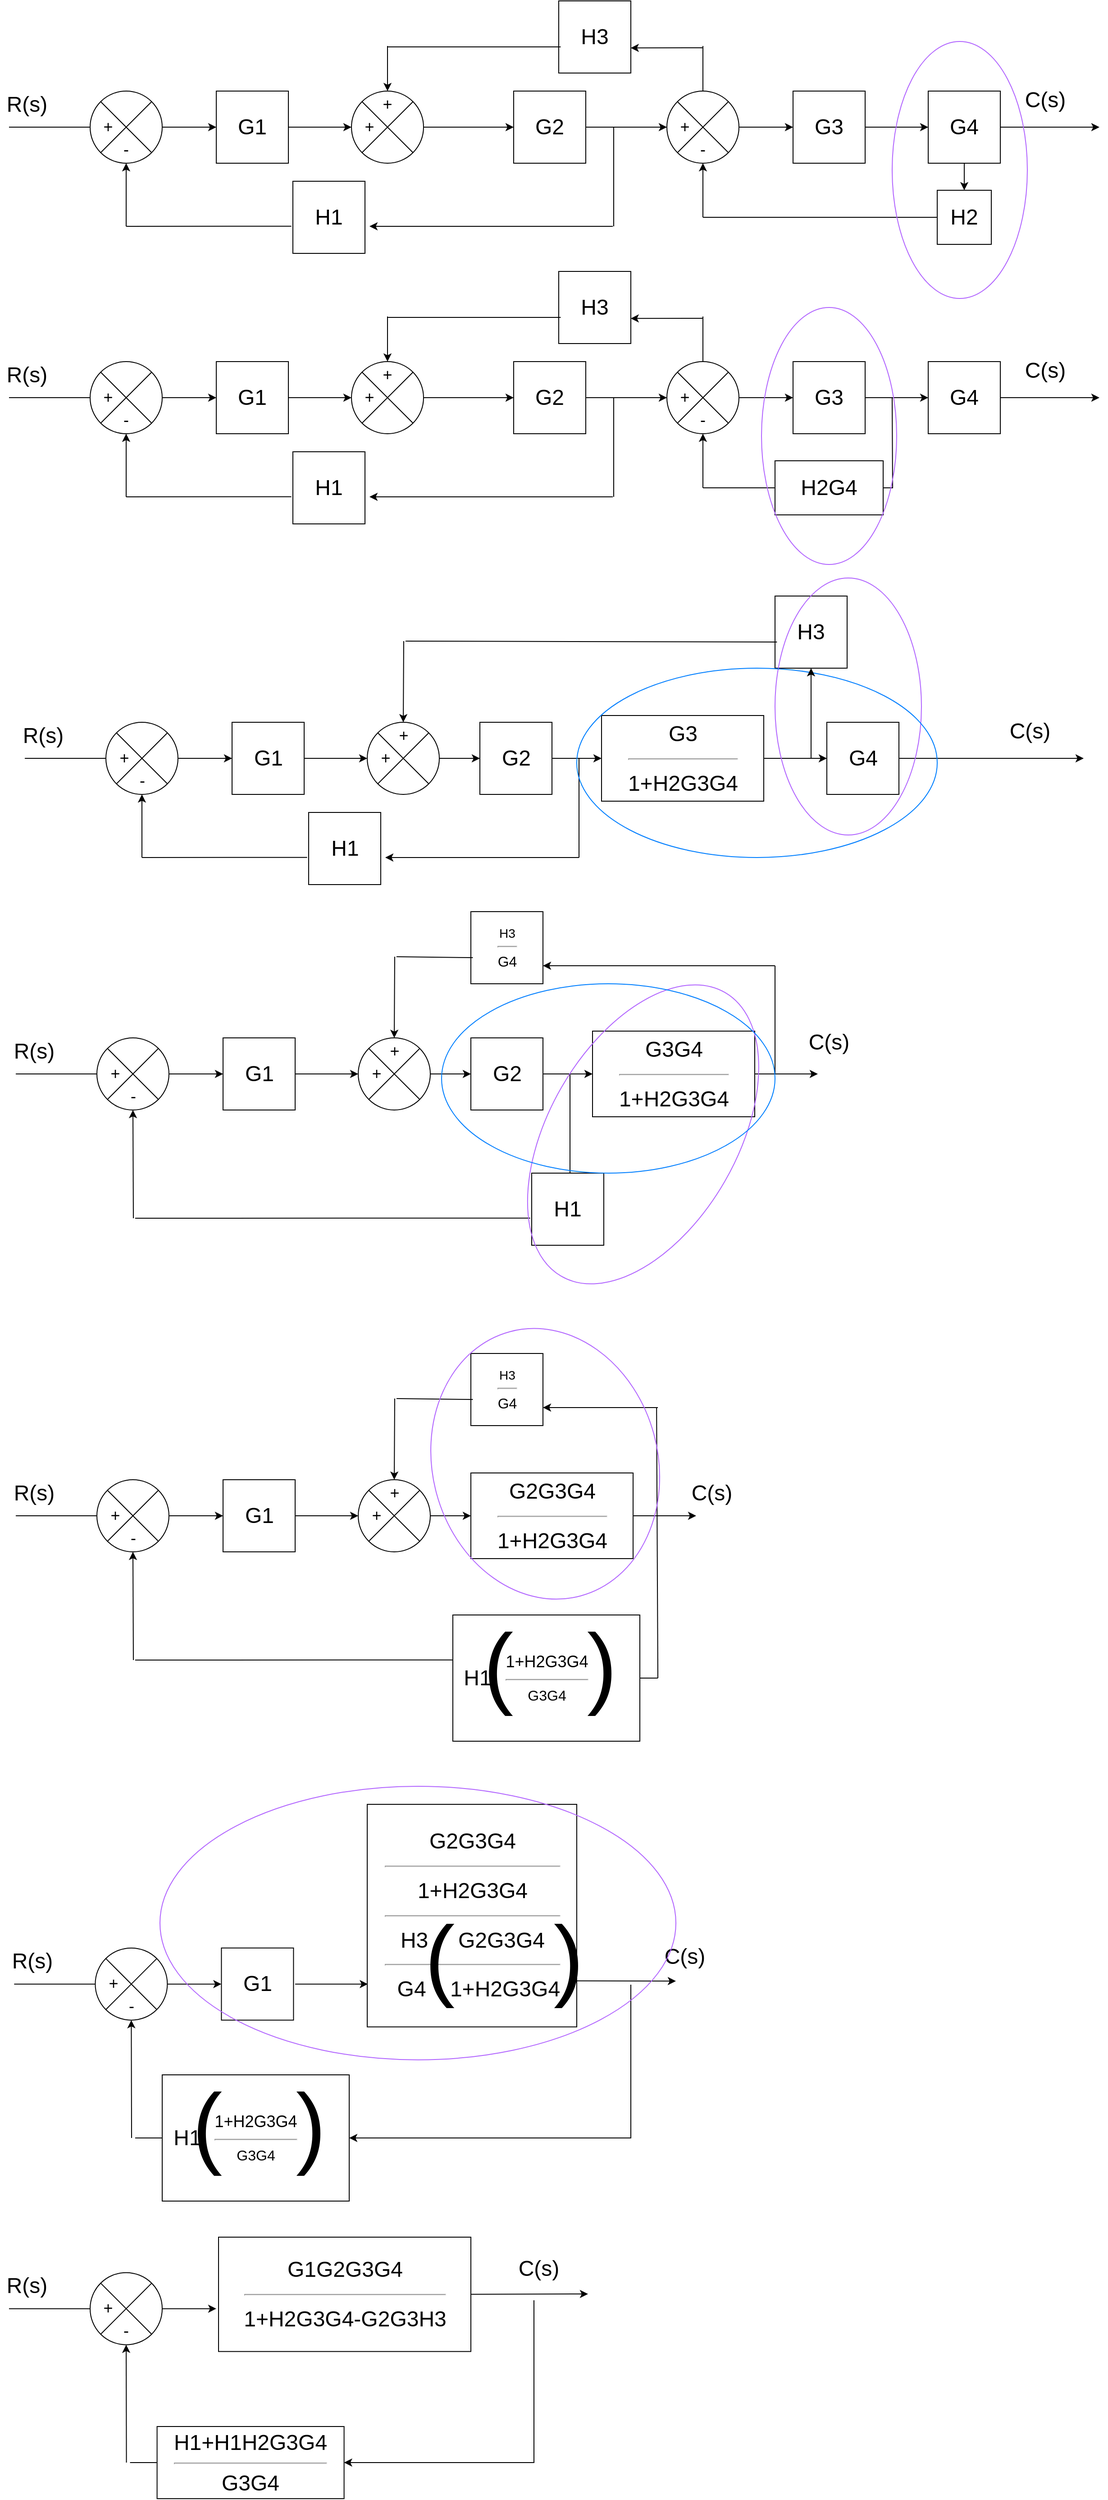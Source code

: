<mxfile version="16.5.3" type="github"><diagram id="V8yYWbM3VKd178k4_jCG" name="Page-1"><mxGraphModel dx="2410" dy="2307" grid="1" gridSize="10" guides="1" tooltips="1" connect="1" arrows="1" fold="1" page="1" pageScale="1" pageWidth="850" pageHeight="1100" math="0" shadow="0"><root><mxCell id="0"/><mxCell id="1" parent="0"/><mxCell id="aOgSuPP-bzL1YdwPYyvC-1" value="&lt;font style=&quot;font-size: 24px&quot;&gt;G1&lt;/font&gt;" style="whiteSpace=wrap;html=1;aspect=fixed;" vertex="1" parent="1"><mxGeometry x="260" y="120" width="80" height="80" as="geometry"/></mxCell><mxCell id="aOgSuPP-bzL1YdwPYyvC-2" value="" style="shape=sumEllipse;perimeter=ellipsePerimeter;whiteSpace=wrap;html=1;backgroundOutline=1;" vertex="1" parent="1"><mxGeometry x="410" y="120" width="80" height="80" as="geometry"/></mxCell><mxCell id="aOgSuPP-bzL1YdwPYyvC-3" value="&lt;font style=&quot;font-size: 24px&quot;&gt;G2&lt;/font&gt;" style="whiteSpace=wrap;html=1;aspect=fixed;" vertex="1" parent="1"><mxGeometry x="590" y="120" width="80" height="80" as="geometry"/></mxCell><mxCell id="aOgSuPP-bzL1YdwPYyvC-4" value="" style="shape=sumEllipse;perimeter=ellipsePerimeter;whiteSpace=wrap;html=1;backgroundOutline=1;" vertex="1" parent="1"><mxGeometry x="760" y="120" width="80" height="80" as="geometry"/></mxCell><mxCell id="aOgSuPP-bzL1YdwPYyvC-5" value="" style="endArrow=classic;html=1;rounded=0;entryX=0;entryY=0.5;entryDx=0;entryDy=0;" edge="1" parent="1" target="aOgSuPP-bzL1YdwPYyvC-1"><mxGeometry width="50" height="50" relative="1" as="geometry"><mxPoint x="190" y="160" as="sourcePoint"/><mxPoint x="190" y="140" as="targetPoint"/></mxGeometry></mxCell><mxCell id="aOgSuPP-bzL1YdwPYyvC-7" value="" style="endArrow=none;html=1;rounded=0;entryX=-0.021;entryY=0.623;entryDx=0;entryDy=0;entryPerimeter=0;" edge="1" parent="1" target="aOgSuPP-bzL1YdwPYyvC-25"><mxGeometry width="50" height="50" relative="1" as="geometry"><mxPoint x="160" y="270" as="sourcePoint"/><mxPoint x="280" y="270" as="targetPoint"/></mxGeometry></mxCell><mxCell id="aOgSuPP-bzL1YdwPYyvC-10" value="" style="endArrow=classic;html=1;rounded=0;exitX=1;exitY=0.5;exitDx=0;exitDy=0;entryX=0;entryY=0.5;entryDx=0;entryDy=0;" edge="1" parent="1" source="aOgSuPP-bzL1YdwPYyvC-1" target="aOgSuPP-bzL1YdwPYyvC-2"><mxGeometry width="50" height="50" relative="1" as="geometry"><mxPoint x="330" y="190" as="sourcePoint"/><mxPoint x="380" y="140" as="targetPoint"/></mxGeometry></mxCell><mxCell id="aOgSuPP-bzL1YdwPYyvC-11" value="" style="endArrow=classic;html=1;rounded=0;exitX=1;exitY=0.5;exitDx=0;exitDy=0;entryX=0;entryY=0.5;entryDx=0;entryDy=0;" edge="1" parent="1" source="aOgSuPP-bzL1YdwPYyvC-2" target="aOgSuPP-bzL1YdwPYyvC-3"><mxGeometry width="50" height="50" relative="1" as="geometry"><mxPoint x="510" y="190" as="sourcePoint"/><mxPoint x="560" y="140" as="targetPoint"/></mxGeometry></mxCell><mxCell id="aOgSuPP-bzL1YdwPYyvC-12" value="" style="endArrow=classic;html=1;rounded=0;exitX=1;exitY=0.5;exitDx=0;exitDy=0;entryX=0;entryY=0.5;entryDx=0;entryDy=0;" edge="1" parent="1" source="aOgSuPP-bzL1YdwPYyvC-3" target="aOgSuPP-bzL1YdwPYyvC-4"><mxGeometry width="50" height="50" relative="1" as="geometry"><mxPoint x="670" y="190" as="sourcePoint"/><mxPoint x="720" y="140" as="targetPoint"/></mxGeometry></mxCell><mxCell id="aOgSuPP-bzL1YdwPYyvC-13" value="" style="endArrow=classic;html=1;rounded=0;exitX=1;exitY=0.5;exitDx=0;exitDy=0;entryX=0;entryY=0.5;entryDx=0;entryDy=0;" edge="1" parent="1" source="aOgSuPP-bzL1YdwPYyvC-4" target="aOgSuPP-bzL1YdwPYyvC-29"><mxGeometry width="50" height="50" relative="1" as="geometry"><mxPoint x="870" y="180" as="sourcePoint"/><mxPoint x="950.0" y="160" as="targetPoint"/></mxGeometry></mxCell><mxCell id="aOgSuPP-bzL1YdwPYyvC-14" value="&lt;font style=&quot;font-size: 24px&quot;&gt;R(s)&lt;/font&gt;" style="text;html=1;strokeColor=none;fillColor=none;align=center;verticalAlign=middle;whiteSpace=wrap;rounded=0;" vertex="1" parent="1"><mxGeometry x="20" y="120" width="60" height="30" as="geometry"/></mxCell><mxCell id="aOgSuPP-bzL1YdwPYyvC-15" value="&lt;font style=&quot;font-size: 18px&quot;&gt;+&lt;/font&gt;" style="text;html=1;strokeColor=none;fillColor=none;align=center;verticalAlign=middle;whiteSpace=wrap;rounded=0;" vertex="1" parent="1"><mxGeometry x="400" y="145" width="60" height="30" as="geometry"/></mxCell><mxCell id="aOgSuPP-bzL1YdwPYyvC-16" value="&lt;font style=&quot;font-size: 18px&quot;&gt;+&lt;/font&gt;" style="text;html=1;strokeColor=none;fillColor=none;align=center;verticalAlign=middle;whiteSpace=wrap;rounded=0;" vertex="1" parent="1"><mxGeometry x="420" y="120" width="60" height="30" as="geometry"/></mxCell><mxCell id="aOgSuPP-bzL1YdwPYyvC-17" value="&lt;font style=&quot;font-size: 24px&quot;&gt;C(s)&lt;/font&gt;" style="text;html=1;strokeColor=none;fillColor=none;align=center;verticalAlign=middle;whiteSpace=wrap;rounded=0;" vertex="1" parent="1"><mxGeometry x="1150" y="115" width="60" height="30" as="geometry"/></mxCell><mxCell id="aOgSuPP-bzL1YdwPYyvC-19" value="&lt;font style=&quot;font-size: 18px&quot;&gt;+&lt;/font&gt;" style="text;html=1;strokeColor=none;fillColor=none;align=center;verticalAlign=middle;whiteSpace=wrap;rounded=0;" vertex="1" parent="1"><mxGeometry x="750" y="145" width="60" height="30" as="geometry"/></mxCell><mxCell id="aOgSuPP-bzL1YdwPYyvC-20" value="&lt;font style=&quot;font-size: 18px&quot;&gt;-&lt;/font&gt;" style="text;html=1;strokeColor=none;fillColor=none;align=center;verticalAlign=middle;whiteSpace=wrap;rounded=0;" vertex="1" parent="1"><mxGeometry x="770" y="170" width="60" height="30" as="geometry"/></mxCell><mxCell id="aOgSuPP-bzL1YdwPYyvC-21" value="" style="shape=sumEllipse;perimeter=ellipsePerimeter;whiteSpace=wrap;html=1;backgroundOutline=1;" vertex="1" parent="1"><mxGeometry x="120" y="120" width="80" height="80" as="geometry"/></mxCell><mxCell id="aOgSuPP-bzL1YdwPYyvC-22" value="&lt;font style=&quot;font-size: 18px&quot;&gt;+&lt;/font&gt;" style="text;html=1;strokeColor=none;fillColor=none;align=center;verticalAlign=middle;whiteSpace=wrap;rounded=0;" vertex="1" parent="1"><mxGeometry x="110" y="145" width="60" height="30" as="geometry"/></mxCell><mxCell id="aOgSuPP-bzL1YdwPYyvC-23" value="&lt;font style=&quot;font-size: 18px&quot;&gt;-&lt;/font&gt;" style="text;html=1;strokeColor=none;fillColor=none;align=center;verticalAlign=middle;whiteSpace=wrap;rounded=0;" vertex="1" parent="1"><mxGeometry x="130" y="170" width="60" height="30" as="geometry"/></mxCell><mxCell id="aOgSuPP-bzL1YdwPYyvC-24" value="" style="endArrow=none;html=1;rounded=0;" edge="1" parent="1"><mxGeometry width="50" height="50" relative="1" as="geometry"><mxPoint x="30" y="160" as="sourcePoint"/><mxPoint x="120" y="160" as="targetPoint"/></mxGeometry></mxCell><mxCell id="aOgSuPP-bzL1YdwPYyvC-25" value="&lt;font style=&quot;font-size: 24px&quot;&gt;H1&lt;/font&gt;" style="whiteSpace=wrap;html=1;aspect=fixed;" vertex="1" parent="1"><mxGeometry x="345" y="220" width="80" height="80" as="geometry"/></mxCell><mxCell id="aOgSuPP-bzL1YdwPYyvC-28" value="" style="endArrow=none;html=1;rounded=0;" edge="1" parent="1"><mxGeometry width="50" height="50" relative="1" as="geometry"><mxPoint x="701" y="270" as="sourcePoint"/><mxPoint x="701" y="160" as="targetPoint"/></mxGeometry></mxCell><mxCell id="aOgSuPP-bzL1YdwPYyvC-29" value="&lt;font style=&quot;font-size: 24px&quot;&gt;G3&lt;/font&gt;" style="whiteSpace=wrap;html=1;aspect=fixed;" vertex="1" parent="1"><mxGeometry x="900" y="120" width="80" height="80" as="geometry"/></mxCell><mxCell id="aOgSuPP-bzL1YdwPYyvC-50" style="edgeStyle=orthogonalEdgeStyle;rounded=0;orthogonalLoop=1;jettySize=auto;html=1;exitX=0.5;exitY=1;exitDx=0;exitDy=0;entryX=0.5;entryY=0;entryDx=0;entryDy=0;" edge="1" parent="1" source="aOgSuPP-bzL1YdwPYyvC-30" target="aOgSuPP-bzL1YdwPYyvC-35"><mxGeometry relative="1" as="geometry"/></mxCell><mxCell id="aOgSuPP-bzL1YdwPYyvC-30" value="&lt;font style=&quot;font-size: 24px&quot;&gt;G4&lt;/font&gt;" style="whiteSpace=wrap;html=1;aspect=fixed;" vertex="1" parent="1"><mxGeometry x="1050" y="120" width="80" height="80" as="geometry"/></mxCell><mxCell id="aOgSuPP-bzL1YdwPYyvC-31" value="" style="endArrow=classic;html=1;rounded=0;exitX=1;exitY=0.5;exitDx=0;exitDy=0;entryX=0;entryY=0.5;entryDx=0;entryDy=0;" edge="1" parent="1" source="aOgSuPP-bzL1YdwPYyvC-29" target="aOgSuPP-bzL1YdwPYyvC-30"><mxGeometry width="50" height="50" relative="1" as="geometry"><mxPoint x="970" y="190" as="sourcePoint"/><mxPoint x="1020" y="140" as="targetPoint"/></mxGeometry></mxCell><mxCell id="aOgSuPP-bzL1YdwPYyvC-32" value="&lt;font style=&quot;font-size: 24px&quot;&gt;H3&lt;/font&gt;" style="whiteSpace=wrap;html=1;aspect=fixed;" vertex="1" parent="1"><mxGeometry x="640" y="20" width="80" height="80" as="geometry"/></mxCell><mxCell id="aOgSuPP-bzL1YdwPYyvC-33" value="" style="endArrow=classic;html=1;rounded=0;exitX=1;exitY=0.5;exitDx=0;exitDy=0;" edge="1" parent="1" source="aOgSuPP-bzL1YdwPYyvC-30"><mxGeometry width="50" height="50" relative="1" as="geometry"><mxPoint x="1190" y="190" as="sourcePoint"/><mxPoint x="1240" y="160" as="targetPoint"/></mxGeometry></mxCell><mxCell id="aOgSuPP-bzL1YdwPYyvC-36" value="" style="endArrow=classic;html=1;rounded=0;entryX=0.5;entryY=1;entryDx=0;entryDy=0;" edge="1" parent="1" target="aOgSuPP-bzL1YdwPYyvC-20"><mxGeometry width="50" height="50" relative="1" as="geometry"><mxPoint x="800" y="260" as="sourcePoint"/><mxPoint x="840" y="250" as="targetPoint"/></mxGeometry></mxCell><mxCell id="aOgSuPP-bzL1YdwPYyvC-37" value="" style="endArrow=none;html=1;rounded=0;entryX=0;entryY=0.5;entryDx=0;entryDy=0;" edge="1" parent="1" target="aOgSuPP-bzL1YdwPYyvC-35"><mxGeometry width="50" height="50" relative="1" as="geometry"><mxPoint x="800" y="260" as="sourcePoint"/><mxPoint x="890" y="250" as="targetPoint"/></mxGeometry></mxCell><mxCell id="aOgSuPP-bzL1YdwPYyvC-40" value="" style="endArrow=classic;html=1;rounded=0;entryX=0.5;entryY=1;entryDx=0;entryDy=0;" edge="1" parent="1" target="aOgSuPP-bzL1YdwPYyvC-23"><mxGeometry width="50" height="50" relative="1" as="geometry"><mxPoint x="160" y="270" as="sourcePoint"/><mxPoint x="160" y="240" as="targetPoint"/></mxGeometry></mxCell><mxCell id="aOgSuPP-bzL1YdwPYyvC-41" value="" style="endArrow=classic;html=1;rounded=0;" edge="1" parent="1"><mxGeometry width="50" height="50" relative="1" as="geometry"><mxPoint x="700" y="270" as="sourcePoint"/><mxPoint x="430" y="270" as="targetPoint"/></mxGeometry></mxCell><mxCell id="aOgSuPP-bzL1YdwPYyvC-42" value="" style="endArrow=classic;html=1;rounded=0;entryX=0.5;entryY=0;entryDx=0;entryDy=0;" edge="1" parent="1" target="aOgSuPP-bzL1YdwPYyvC-16"><mxGeometry width="50" height="50" relative="1" as="geometry"><mxPoint x="450" y="70" as="sourcePoint"/><mxPoint x="470" y="50" as="targetPoint"/></mxGeometry></mxCell><mxCell id="aOgSuPP-bzL1YdwPYyvC-43" value="" style="endArrow=none;html=1;rounded=0;entryX=0.027;entryY=0.638;entryDx=0;entryDy=0;entryPerimeter=0;" edge="1" parent="1" target="aOgSuPP-bzL1YdwPYyvC-32"><mxGeometry width="50" height="50" relative="1" as="geometry"><mxPoint x="450" y="71" as="sourcePoint"/><mxPoint x="540" y="50" as="targetPoint"/></mxGeometry></mxCell><mxCell id="aOgSuPP-bzL1YdwPYyvC-44" value="" style="endArrow=classic;html=1;rounded=0;entryX=0.998;entryY=0.652;entryDx=0;entryDy=0;entryPerimeter=0;" edge="1" parent="1" target="aOgSuPP-bzL1YdwPYyvC-32"><mxGeometry width="50" height="50" relative="1" as="geometry"><mxPoint x="800" y="72" as="sourcePoint"/><mxPoint x="740" y="50" as="targetPoint"/></mxGeometry></mxCell><mxCell id="aOgSuPP-bzL1YdwPYyvC-45" value="" style="endArrow=none;html=1;rounded=0;exitX=0.5;exitY=0;exitDx=0;exitDy=0;" edge="1" parent="1" source="aOgSuPP-bzL1YdwPYyvC-4"><mxGeometry width="50" height="50" relative="1" as="geometry"><mxPoint x="820" y="110" as="sourcePoint"/><mxPoint x="800" y="70" as="targetPoint"/></mxGeometry></mxCell><mxCell id="aOgSuPP-bzL1YdwPYyvC-48" value="" style="ellipse;whiteSpace=wrap;html=1;fillColor=none;strokeColor=#B266FF;" vertex="1" parent="1"><mxGeometry x="1010" y="65" width="150" height="285" as="geometry"/></mxCell><mxCell id="aOgSuPP-bzL1YdwPYyvC-35" value="&lt;font style=&quot;font-size: 24px&quot;&gt;H2&lt;/font&gt;" style="whiteSpace=wrap;html=1;aspect=fixed;" vertex="1" parent="1"><mxGeometry x="1060" y="230" width="60" height="60" as="geometry"/></mxCell><mxCell id="aOgSuPP-bzL1YdwPYyvC-52" value="&lt;font style=&quot;font-size: 24px&quot;&gt;G1&lt;/font&gt;" style="whiteSpace=wrap;html=1;aspect=fixed;" vertex="1" parent="1"><mxGeometry x="260" y="420" width="80" height="80" as="geometry"/></mxCell><mxCell id="aOgSuPP-bzL1YdwPYyvC-53" value="" style="shape=sumEllipse;perimeter=ellipsePerimeter;whiteSpace=wrap;html=1;backgroundOutline=1;" vertex="1" parent="1"><mxGeometry x="410" y="420" width="80" height="80" as="geometry"/></mxCell><mxCell id="aOgSuPP-bzL1YdwPYyvC-54" value="&lt;font style=&quot;font-size: 24px&quot;&gt;G2&lt;/font&gt;" style="whiteSpace=wrap;html=1;aspect=fixed;" vertex="1" parent="1"><mxGeometry x="590" y="420" width="80" height="80" as="geometry"/></mxCell><mxCell id="aOgSuPP-bzL1YdwPYyvC-55" value="" style="shape=sumEllipse;perimeter=ellipsePerimeter;whiteSpace=wrap;html=1;backgroundOutline=1;" vertex="1" parent="1"><mxGeometry x="760" y="420" width="80" height="80" as="geometry"/></mxCell><mxCell id="aOgSuPP-bzL1YdwPYyvC-56" value="" style="endArrow=classic;html=1;rounded=0;entryX=0;entryY=0.5;entryDx=0;entryDy=0;" edge="1" parent="1" target="aOgSuPP-bzL1YdwPYyvC-52"><mxGeometry width="50" height="50" relative="1" as="geometry"><mxPoint x="190" y="460" as="sourcePoint"/><mxPoint x="190" y="440" as="targetPoint"/></mxGeometry></mxCell><mxCell id="aOgSuPP-bzL1YdwPYyvC-57" value="" style="endArrow=none;html=1;rounded=0;entryX=-0.021;entryY=0.623;entryDx=0;entryDy=0;entryPerimeter=0;" edge="1" parent="1" target="aOgSuPP-bzL1YdwPYyvC-72"><mxGeometry width="50" height="50" relative="1" as="geometry"><mxPoint x="160" y="570" as="sourcePoint"/><mxPoint x="280" y="570" as="targetPoint"/></mxGeometry></mxCell><mxCell id="aOgSuPP-bzL1YdwPYyvC-58" value="" style="endArrow=classic;html=1;rounded=0;exitX=1;exitY=0.5;exitDx=0;exitDy=0;entryX=0;entryY=0.5;entryDx=0;entryDy=0;" edge="1" parent="1" source="aOgSuPP-bzL1YdwPYyvC-52" target="aOgSuPP-bzL1YdwPYyvC-53"><mxGeometry width="50" height="50" relative="1" as="geometry"><mxPoint x="330" y="490" as="sourcePoint"/><mxPoint x="380" y="440" as="targetPoint"/></mxGeometry></mxCell><mxCell id="aOgSuPP-bzL1YdwPYyvC-59" value="" style="endArrow=classic;html=1;rounded=0;exitX=1;exitY=0.5;exitDx=0;exitDy=0;entryX=0;entryY=0.5;entryDx=0;entryDy=0;" edge="1" parent="1" source="aOgSuPP-bzL1YdwPYyvC-53" target="aOgSuPP-bzL1YdwPYyvC-54"><mxGeometry width="50" height="50" relative="1" as="geometry"><mxPoint x="510" y="490" as="sourcePoint"/><mxPoint x="560" y="440" as="targetPoint"/></mxGeometry></mxCell><mxCell id="aOgSuPP-bzL1YdwPYyvC-60" value="" style="endArrow=classic;html=1;rounded=0;exitX=1;exitY=0.5;exitDx=0;exitDy=0;entryX=0;entryY=0.5;entryDx=0;entryDy=0;" edge="1" parent="1" source="aOgSuPP-bzL1YdwPYyvC-54" target="aOgSuPP-bzL1YdwPYyvC-55"><mxGeometry width="50" height="50" relative="1" as="geometry"><mxPoint x="670" y="490" as="sourcePoint"/><mxPoint x="720" y="440" as="targetPoint"/></mxGeometry></mxCell><mxCell id="aOgSuPP-bzL1YdwPYyvC-61" value="" style="endArrow=classic;html=1;rounded=0;exitX=1;exitY=0.5;exitDx=0;exitDy=0;entryX=0;entryY=0.5;entryDx=0;entryDy=0;" edge="1" parent="1" source="aOgSuPP-bzL1YdwPYyvC-55" target="aOgSuPP-bzL1YdwPYyvC-74"><mxGeometry width="50" height="50" relative="1" as="geometry"><mxPoint x="870" y="480" as="sourcePoint"/><mxPoint x="950.0" y="460" as="targetPoint"/></mxGeometry></mxCell><mxCell id="aOgSuPP-bzL1YdwPYyvC-62" value="&lt;font style=&quot;font-size: 24px&quot;&gt;R(s)&lt;/font&gt;" style="text;html=1;strokeColor=none;fillColor=none;align=center;verticalAlign=middle;whiteSpace=wrap;rounded=0;" vertex="1" parent="1"><mxGeometry x="20" y="420" width="60" height="30" as="geometry"/></mxCell><mxCell id="aOgSuPP-bzL1YdwPYyvC-63" value="&lt;font style=&quot;font-size: 18px&quot;&gt;+&lt;/font&gt;" style="text;html=1;strokeColor=none;fillColor=none;align=center;verticalAlign=middle;whiteSpace=wrap;rounded=0;" vertex="1" parent="1"><mxGeometry x="400" y="445" width="60" height="30" as="geometry"/></mxCell><mxCell id="aOgSuPP-bzL1YdwPYyvC-64" value="&lt;font style=&quot;font-size: 18px&quot;&gt;+&lt;/font&gt;" style="text;html=1;strokeColor=none;fillColor=none;align=center;verticalAlign=middle;whiteSpace=wrap;rounded=0;" vertex="1" parent="1"><mxGeometry x="420" y="420" width="60" height="30" as="geometry"/></mxCell><mxCell id="aOgSuPP-bzL1YdwPYyvC-65" value="&lt;font style=&quot;font-size: 24px&quot;&gt;C(s)&lt;/font&gt;" style="text;html=1;strokeColor=none;fillColor=none;align=center;verticalAlign=middle;whiteSpace=wrap;rounded=0;" vertex="1" parent="1"><mxGeometry x="1150" y="415" width="60" height="30" as="geometry"/></mxCell><mxCell id="aOgSuPP-bzL1YdwPYyvC-66" value="&lt;font style=&quot;font-size: 18px&quot;&gt;+&lt;/font&gt;" style="text;html=1;strokeColor=none;fillColor=none;align=center;verticalAlign=middle;whiteSpace=wrap;rounded=0;" vertex="1" parent="1"><mxGeometry x="750" y="445" width="60" height="30" as="geometry"/></mxCell><mxCell id="aOgSuPP-bzL1YdwPYyvC-67" value="&lt;font style=&quot;font-size: 18px&quot;&gt;-&lt;/font&gt;" style="text;html=1;strokeColor=none;fillColor=none;align=center;verticalAlign=middle;whiteSpace=wrap;rounded=0;" vertex="1" parent="1"><mxGeometry x="770" y="470" width="60" height="30" as="geometry"/></mxCell><mxCell id="aOgSuPP-bzL1YdwPYyvC-68" value="" style="shape=sumEllipse;perimeter=ellipsePerimeter;whiteSpace=wrap;html=1;backgroundOutline=1;" vertex="1" parent="1"><mxGeometry x="120" y="420" width="80" height="80" as="geometry"/></mxCell><mxCell id="aOgSuPP-bzL1YdwPYyvC-69" value="&lt;font style=&quot;font-size: 18px&quot;&gt;+&lt;/font&gt;" style="text;html=1;strokeColor=none;fillColor=none;align=center;verticalAlign=middle;whiteSpace=wrap;rounded=0;" vertex="1" parent="1"><mxGeometry x="110" y="445" width="60" height="30" as="geometry"/></mxCell><mxCell id="aOgSuPP-bzL1YdwPYyvC-70" value="&lt;font style=&quot;font-size: 18px&quot;&gt;-&lt;/font&gt;" style="text;html=1;strokeColor=none;fillColor=none;align=center;verticalAlign=middle;whiteSpace=wrap;rounded=0;" vertex="1" parent="1"><mxGeometry x="130" y="470" width="60" height="30" as="geometry"/></mxCell><mxCell id="aOgSuPP-bzL1YdwPYyvC-71" value="" style="endArrow=none;html=1;rounded=0;" edge="1" parent="1"><mxGeometry width="50" height="50" relative="1" as="geometry"><mxPoint x="30" y="460" as="sourcePoint"/><mxPoint x="120" y="460" as="targetPoint"/></mxGeometry></mxCell><mxCell id="aOgSuPP-bzL1YdwPYyvC-72" value="&lt;font style=&quot;font-size: 24px&quot;&gt;H1&lt;/font&gt;" style="whiteSpace=wrap;html=1;aspect=fixed;" vertex="1" parent="1"><mxGeometry x="345" y="520" width="80" height="80" as="geometry"/></mxCell><mxCell id="aOgSuPP-bzL1YdwPYyvC-73" value="" style="endArrow=none;html=1;rounded=0;" edge="1" parent="1"><mxGeometry width="50" height="50" relative="1" as="geometry"><mxPoint x="701" y="570" as="sourcePoint"/><mxPoint x="701" y="460" as="targetPoint"/></mxGeometry></mxCell><mxCell id="aOgSuPP-bzL1YdwPYyvC-74" value="&lt;font style=&quot;font-size: 24px&quot;&gt;G3&lt;/font&gt;" style="whiteSpace=wrap;html=1;aspect=fixed;" vertex="1" parent="1"><mxGeometry x="900" y="420" width="80" height="80" as="geometry"/></mxCell><mxCell id="aOgSuPP-bzL1YdwPYyvC-76" value="&lt;font style=&quot;font-size: 24px&quot;&gt;G4&lt;/font&gt;" style="whiteSpace=wrap;html=1;aspect=fixed;" vertex="1" parent="1"><mxGeometry x="1050" y="420" width="80" height="80" as="geometry"/></mxCell><mxCell id="aOgSuPP-bzL1YdwPYyvC-77" value="" style="endArrow=classic;html=1;rounded=0;exitX=1;exitY=0.5;exitDx=0;exitDy=0;entryX=0;entryY=0.5;entryDx=0;entryDy=0;" edge="1" parent="1" source="aOgSuPP-bzL1YdwPYyvC-74" target="aOgSuPP-bzL1YdwPYyvC-76"><mxGeometry width="50" height="50" relative="1" as="geometry"><mxPoint x="970" y="490" as="sourcePoint"/><mxPoint x="1020" y="440" as="targetPoint"/></mxGeometry></mxCell><mxCell id="aOgSuPP-bzL1YdwPYyvC-78" value="&lt;font style=&quot;font-size: 24px&quot;&gt;H3&lt;/font&gt;" style="whiteSpace=wrap;html=1;aspect=fixed;" vertex="1" parent="1"><mxGeometry x="640" y="320" width="80" height="80" as="geometry"/></mxCell><mxCell id="aOgSuPP-bzL1YdwPYyvC-79" value="" style="endArrow=classic;html=1;rounded=0;exitX=1;exitY=0.5;exitDx=0;exitDy=0;" edge="1" parent="1" source="aOgSuPP-bzL1YdwPYyvC-76"><mxGeometry width="50" height="50" relative="1" as="geometry"><mxPoint x="1190" y="490" as="sourcePoint"/><mxPoint x="1240" y="460" as="targetPoint"/></mxGeometry></mxCell><mxCell id="aOgSuPP-bzL1YdwPYyvC-80" value="" style="endArrow=classic;html=1;rounded=0;entryX=0.5;entryY=1;entryDx=0;entryDy=0;" edge="1" parent="1" target="aOgSuPP-bzL1YdwPYyvC-67"><mxGeometry width="50" height="50" relative="1" as="geometry"><mxPoint x="800" y="560" as="sourcePoint"/><mxPoint x="840" y="550" as="targetPoint"/></mxGeometry></mxCell><mxCell id="aOgSuPP-bzL1YdwPYyvC-81" value="" style="endArrow=none;html=1;rounded=0;entryX=0;entryY=0.5;entryDx=0;entryDy=0;startArrow=none;" edge="1" parent="1" source="aOgSuPP-bzL1YdwPYyvC-91"><mxGeometry width="50" height="50" relative="1" as="geometry"><mxPoint x="800" y="560" as="sourcePoint"/><mxPoint x="910" y="560" as="targetPoint"/></mxGeometry></mxCell><mxCell id="aOgSuPP-bzL1YdwPYyvC-82" value="" style="endArrow=classic;html=1;rounded=0;entryX=0.5;entryY=1;entryDx=0;entryDy=0;" edge="1" parent="1" target="aOgSuPP-bzL1YdwPYyvC-70"><mxGeometry width="50" height="50" relative="1" as="geometry"><mxPoint x="160" y="570" as="sourcePoint"/><mxPoint x="160" y="540" as="targetPoint"/></mxGeometry></mxCell><mxCell id="aOgSuPP-bzL1YdwPYyvC-83" value="" style="endArrow=classic;html=1;rounded=0;" edge="1" parent="1"><mxGeometry width="50" height="50" relative="1" as="geometry"><mxPoint x="700" y="570" as="sourcePoint"/><mxPoint x="430" y="570" as="targetPoint"/></mxGeometry></mxCell><mxCell id="aOgSuPP-bzL1YdwPYyvC-84" value="" style="endArrow=classic;html=1;rounded=0;entryX=0.5;entryY=0;entryDx=0;entryDy=0;" edge="1" parent="1" target="aOgSuPP-bzL1YdwPYyvC-64"><mxGeometry width="50" height="50" relative="1" as="geometry"><mxPoint x="450" y="370" as="sourcePoint"/><mxPoint x="470" y="350" as="targetPoint"/></mxGeometry></mxCell><mxCell id="aOgSuPP-bzL1YdwPYyvC-85" value="" style="endArrow=none;html=1;rounded=0;entryX=0.027;entryY=0.638;entryDx=0;entryDy=0;entryPerimeter=0;" edge="1" parent="1" target="aOgSuPP-bzL1YdwPYyvC-78"><mxGeometry width="50" height="50" relative="1" as="geometry"><mxPoint x="450" y="371" as="sourcePoint"/><mxPoint x="540" y="350" as="targetPoint"/></mxGeometry></mxCell><mxCell id="aOgSuPP-bzL1YdwPYyvC-86" value="" style="endArrow=classic;html=1;rounded=0;entryX=0.998;entryY=0.652;entryDx=0;entryDy=0;entryPerimeter=0;" edge="1" parent="1" target="aOgSuPP-bzL1YdwPYyvC-78"><mxGeometry width="50" height="50" relative="1" as="geometry"><mxPoint x="800" y="372" as="sourcePoint"/><mxPoint x="740" y="350" as="targetPoint"/></mxGeometry></mxCell><mxCell id="aOgSuPP-bzL1YdwPYyvC-87" value="" style="endArrow=none;html=1;rounded=0;exitX=0.5;exitY=0;exitDx=0;exitDy=0;" edge="1" parent="1" source="aOgSuPP-bzL1YdwPYyvC-55"><mxGeometry width="50" height="50" relative="1" as="geometry"><mxPoint x="820" y="410" as="sourcePoint"/><mxPoint x="800" y="370" as="targetPoint"/></mxGeometry></mxCell><mxCell id="aOgSuPP-bzL1YdwPYyvC-91" value="&lt;font style=&quot;font-size: 24px&quot;&gt;H2G4&lt;/font&gt;" style="rounded=0;whiteSpace=wrap;html=1;strokeColor=#000000;fillColor=#FFFFFF;" vertex="1" parent="1"><mxGeometry x="880" y="530" width="120" height="60" as="geometry"/></mxCell><mxCell id="aOgSuPP-bzL1YdwPYyvC-92" value="" style="endArrow=none;html=1;rounded=0;entryX=0;entryY=0.5;entryDx=0;entryDy=0;" edge="1" parent="1" target="aOgSuPP-bzL1YdwPYyvC-91"><mxGeometry width="50" height="50" relative="1" as="geometry"><mxPoint x="800" y="560" as="sourcePoint"/><mxPoint x="910" y="560" as="targetPoint"/></mxGeometry></mxCell><mxCell id="aOgSuPP-bzL1YdwPYyvC-93" value="" style="endArrow=none;html=1;rounded=0;fontSize=24;exitX=1;exitY=0.5;exitDx=0;exitDy=0;edgeStyle=orthogonalEdgeStyle;" edge="1" parent="1" source="aOgSuPP-bzL1YdwPYyvC-91"><mxGeometry width="50" height="50" relative="1" as="geometry"><mxPoint x="1010" y="590" as="sourcePoint"/><mxPoint x="1010" y="460" as="targetPoint"/></mxGeometry></mxCell><mxCell id="aOgSuPP-bzL1YdwPYyvC-133" value="" style="ellipse;whiteSpace=wrap;html=1;fillColor=none;strokeColor=#B266FF;" vertex="1" parent="1"><mxGeometry x="865" y="360" width="150" height="285" as="geometry"/></mxCell><mxCell id="aOgSuPP-bzL1YdwPYyvC-134" value="&lt;font style=&quot;font-size: 24px&quot;&gt;G1&lt;/font&gt;" style="whiteSpace=wrap;html=1;aspect=fixed;" vertex="1" parent="1"><mxGeometry x="277.5" y="820" width="80" height="80" as="geometry"/></mxCell><mxCell id="aOgSuPP-bzL1YdwPYyvC-135" value="" style="shape=sumEllipse;perimeter=ellipsePerimeter;whiteSpace=wrap;html=1;backgroundOutline=1;" vertex="1" parent="1"><mxGeometry x="427.5" y="820" width="80" height="80" as="geometry"/></mxCell><mxCell id="aOgSuPP-bzL1YdwPYyvC-136" value="&lt;font style=&quot;font-size: 24px&quot;&gt;G2&lt;/font&gt;" style="whiteSpace=wrap;html=1;aspect=fixed;" vertex="1" parent="1"><mxGeometry x="552.5" y="820" width="80" height="80" as="geometry"/></mxCell><mxCell id="aOgSuPP-bzL1YdwPYyvC-138" value="" style="endArrow=classic;html=1;rounded=0;entryX=0;entryY=0.5;entryDx=0;entryDy=0;" edge="1" parent="1" target="aOgSuPP-bzL1YdwPYyvC-134"><mxGeometry width="50" height="50" relative="1" as="geometry"><mxPoint x="207.5" y="860" as="sourcePoint"/><mxPoint x="207.5" y="840" as="targetPoint"/></mxGeometry></mxCell><mxCell id="aOgSuPP-bzL1YdwPYyvC-139" value="" style="endArrow=none;html=1;rounded=0;entryX=-0.021;entryY=0.623;entryDx=0;entryDy=0;entryPerimeter=0;" edge="1" parent="1" target="aOgSuPP-bzL1YdwPYyvC-154"><mxGeometry width="50" height="50" relative="1" as="geometry"><mxPoint x="177.5" y="970" as="sourcePoint"/><mxPoint x="297.5" y="970" as="targetPoint"/></mxGeometry></mxCell><mxCell id="aOgSuPP-bzL1YdwPYyvC-140" value="" style="endArrow=classic;html=1;rounded=0;exitX=1;exitY=0.5;exitDx=0;exitDy=0;entryX=0;entryY=0.5;entryDx=0;entryDy=0;" edge="1" parent="1" source="aOgSuPP-bzL1YdwPYyvC-134" target="aOgSuPP-bzL1YdwPYyvC-135"><mxGeometry width="50" height="50" relative="1" as="geometry"><mxPoint x="347.5" y="890" as="sourcePoint"/><mxPoint x="397.5" y="840" as="targetPoint"/></mxGeometry></mxCell><mxCell id="aOgSuPP-bzL1YdwPYyvC-141" value="" style="endArrow=classic;html=1;rounded=0;exitX=1;exitY=0.5;exitDx=0;exitDy=0;entryX=0;entryY=0.5;entryDx=0;entryDy=0;" edge="1" parent="1" source="aOgSuPP-bzL1YdwPYyvC-135" target="aOgSuPP-bzL1YdwPYyvC-136"><mxGeometry width="50" height="50" relative="1" as="geometry"><mxPoint x="527.5" y="890" as="sourcePoint"/><mxPoint x="577.5" y="840" as="targetPoint"/></mxGeometry></mxCell><mxCell id="aOgSuPP-bzL1YdwPYyvC-144" value="&lt;font style=&quot;font-size: 24px&quot;&gt;R(s)&lt;/font&gt;" style="text;html=1;strokeColor=none;fillColor=none;align=center;verticalAlign=middle;whiteSpace=wrap;rounded=0;" vertex="1" parent="1"><mxGeometry x="37.5" y="820" width="60" height="30" as="geometry"/></mxCell><mxCell id="aOgSuPP-bzL1YdwPYyvC-145" value="&lt;font style=&quot;font-size: 18px&quot;&gt;+&lt;/font&gt;" style="text;html=1;strokeColor=none;fillColor=none;align=center;verticalAlign=middle;whiteSpace=wrap;rounded=0;" vertex="1" parent="1"><mxGeometry x="417.5" y="845" width="60" height="30" as="geometry"/></mxCell><mxCell id="aOgSuPP-bzL1YdwPYyvC-146" value="&lt;font style=&quot;font-size: 18px&quot;&gt;+&lt;/font&gt;" style="text;html=1;strokeColor=none;fillColor=none;align=center;verticalAlign=middle;whiteSpace=wrap;rounded=0;" vertex="1" parent="1"><mxGeometry x="437.5" y="820" width="60" height="30" as="geometry"/></mxCell><mxCell id="aOgSuPP-bzL1YdwPYyvC-147" value="&lt;font style=&quot;font-size: 24px&quot;&gt;C(s)&lt;/font&gt;" style="text;html=1;strokeColor=none;fillColor=none;align=center;verticalAlign=middle;whiteSpace=wrap;rounded=0;" vertex="1" parent="1"><mxGeometry x="1132.5" y="815" width="60" height="30" as="geometry"/></mxCell><mxCell id="aOgSuPP-bzL1YdwPYyvC-150" value="" style="shape=sumEllipse;perimeter=ellipsePerimeter;whiteSpace=wrap;html=1;backgroundOutline=1;" vertex="1" parent="1"><mxGeometry x="137.5" y="820" width="80" height="80" as="geometry"/></mxCell><mxCell id="aOgSuPP-bzL1YdwPYyvC-151" value="&lt;font style=&quot;font-size: 18px&quot;&gt;+&lt;/font&gt;" style="text;html=1;strokeColor=none;fillColor=none;align=center;verticalAlign=middle;whiteSpace=wrap;rounded=0;" vertex="1" parent="1"><mxGeometry x="127.5" y="845" width="60" height="30" as="geometry"/></mxCell><mxCell id="aOgSuPP-bzL1YdwPYyvC-152" value="&lt;font style=&quot;font-size: 18px&quot;&gt;-&lt;/font&gt;" style="text;html=1;strokeColor=none;fillColor=none;align=center;verticalAlign=middle;whiteSpace=wrap;rounded=0;" vertex="1" parent="1"><mxGeometry x="147.5" y="870" width="60" height="30" as="geometry"/></mxCell><mxCell id="aOgSuPP-bzL1YdwPYyvC-153" value="" style="endArrow=none;html=1;rounded=0;" edge="1" parent="1"><mxGeometry width="50" height="50" relative="1" as="geometry"><mxPoint x="47.5" y="860" as="sourcePoint"/><mxPoint x="137.5" y="860" as="targetPoint"/></mxGeometry></mxCell><mxCell id="aOgSuPP-bzL1YdwPYyvC-154" value="&lt;font style=&quot;font-size: 24px&quot;&gt;H1&lt;/font&gt;" style="whiteSpace=wrap;html=1;aspect=fixed;" vertex="1" parent="1"><mxGeometry x="362.5" y="920" width="80" height="80" as="geometry"/></mxCell><mxCell id="aOgSuPP-bzL1YdwPYyvC-182" style="edgeStyle=orthogonalEdgeStyle;rounded=0;orthogonalLoop=1;jettySize=auto;html=1;exitX=1;exitY=0.5;exitDx=0;exitDy=0;fontSize=24;" edge="1" parent="1" source="aOgSuPP-bzL1YdwPYyvC-157"><mxGeometry relative="1" as="geometry"><mxPoint x="1222.5" y="860.0" as="targetPoint"/></mxGeometry></mxCell><mxCell id="aOgSuPP-bzL1YdwPYyvC-157" value="&lt;font style=&quot;font-size: 24px&quot;&gt;G4&lt;/font&gt;" style="whiteSpace=wrap;html=1;aspect=fixed;" vertex="1" parent="1"><mxGeometry x="937.5" y="820" width="80" height="80" as="geometry"/></mxCell><mxCell id="aOgSuPP-bzL1YdwPYyvC-159" value="&lt;font style=&quot;font-size: 24px&quot;&gt;H3&lt;/font&gt;" style="whiteSpace=wrap;html=1;aspect=fixed;" vertex="1" parent="1"><mxGeometry x="880" y="680" width="80" height="80" as="geometry"/></mxCell><mxCell id="aOgSuPP-bzL1YdwPYyvC-162" value="" style="endArrow=classic;html=1;rounded=0;entryX=0.5;entryY=1;entryDx=0;entryDy=0;" edge="1" parent="1" target="aOgSuPP-bzL1YdwPYyvC-152"><mxGeometry width="50" height="50" relative="1" as="geometry"><mxPoint x="177.5" y="970" as="sourcePoint"/><mxPoint x="177.5" y="940" as="targetPoint"/></mxGeometry></mxCell><mxCell id="aOgSuPP-bzL1YdwPYyvC-163" value="" style="endArrow=classic;html=1;rounded=0;" edge="1" parent="1"><mxGeometry width="50" height="50" relative="1" as="geometry"><mxPoint x="662.5" y="970" as="sourcePoint"/><mxPoint x="447.5" y="970" as="targetPoint"/></mxGeometry></mxCell><mxCell id="aOgSuPP-bzL1YdwPYyvC-164" value="" style="endArrow=classic;html=1;rounded=0;entryX=0.5;entryY=0;entryDx=0;entryDy=0;" edge="1" parent="1" target="aOgSuPP-bzL1YdwPYyvC-146"><mxGeometry width="50" height="50" relative="1" as="geometry"><mxPoint x="468" y="730" as="sourcePoint"/><mxPoint x="487.5" y="750" as="targetPoint"/></mxGeometry></mxCell><mxCell id="aOgSuPP-bzL1YdwPYyvC-165" value="" style="endArrow=none;html=1;rounded=0;entryX=0.027;entryY=0.638;entryDx=0;entryDy=0;entryPerimeter=0;" edge="1" parent="1" target="aOgSuPP-bzL1YdwPYyvC-159"><mxGeometry width="50" height="50" relative="1" as="geometry"><mxPoint x="470" y="730" as="sourcePoint"/><mxPoint x="557.5" y="750" as="targetPoint"/></mxGeometry></mxCell><mxCell id="aOgSuPP-bzL1YdwPYyvC-181" style="edgeStyle=orthogonalEdgeStyle;rounded=0;orthogonalLoop=1;jettySize=auto;html=1;exitX=1;exitY=0.5;exitDx=0;exitDy=0;entryX=0;entryY=0.5;entryDx=0;entryDy=0;fontSize=24;" edge="1" parent="1" source="aOgSuPP-bzL1YdwPYyvC-172" target="aOgSuPP-bzL1YdwPYyvC-157"><mxGeometry relative="1" as="geometry"/></mxCell><mxCell id="aOgSuPP-bzL1YdwPYyvC-172" value="G3&lt;hr id=&quot;null&quot;&gt;1+H2G3G4" style="rounded=0;whiteSpace=wrap;html=1;fontSize=24;strokeColor=#000000;fillColor=#FFFFFF;" vertex="1" parent="1"><mxGeometry x="687.5" y="812.5" width="180" height="95" as="geometry"/></mxCell><mxCell id="aOgSuPP-bzL1YdwPYyvC-177" value="" style="endArrow=classic;html=1;rounded=0;fontSize=24;exitX=1;exitY=0.5;exitDx=0;exitDy=0;entryX=0;entryY=0.5;entryDx=0;entryDy=0;" edge="1" parent="1" source="aOgSuPP-bzL1YdwPYyvC-136" target="aOgSuPP-bzL1YdwPYyvC-172"><mxGeometry width="50" height="50" relative="1" as="geometry"><mxPoint x="622.5" y="960" as="sourcePoint"/><mxPoint x="672.5" y="910" as="targetPoint"/></mxGeometry></mxCell><mxCell id="aOgSuPP-bzL1YdwPYyvC-178" value="" style="endArrow=none;html=1;rounded=0;fontSize=24;" edge="1" parent="1"><mxGeometry width="50" height="50" relative="1" as="geometry"><mxPoint x="662.5" y="970" as="sourcePoint"/><mxPoint x="662.5" y="860" as="targetPoint"/></mxGeometry></mxCell><mxCell id="aOgSuPP-bzL1YdwPYyvC-188" value="" style="ellipse;whiteSpace=wrap;html=1;fillColor=none;strokeColor=#B266FF;" vertex="1" parent="1"><mxGeometry x="880" y="660" width="162.5" height="285" as="geometry"/></mxCell><mxCell id="aOgSuPP-bzL1YdwPYyvC-190" value="" style="ellipse;whiteSpace=wrap;html=1;fillColor=none;strokeColor=#007FFF;" vertex="1" parent="1"><mxGeometry x="660" y="760" width="400" height="210" as="geometry"/></mxCell><mxCell id="aOgSuPP-bzL1YdwPYyvC-193" value="" style="endArrow=classic;html=1;rounded=0;fontSize=24;entryX=0.5;entryY=1;entryDx=0;entryDy=0;" edge="1" parent="1" target="aOgSuPP-bzL1YdwPYyvC-159"><mxGeometry width="50" height="50" relative="1" as="geometry"><mxPoint x="920" y="860" as="sourcePoint"/><mxPoint x="940" y="920" as="targetPoint"/></mxGeometry></mxCell><mxCell id="aOgSuPP-bzL1YdwPYyvC-195" value="&lt;font style=&quot;font-size: 24px&quot;&gt;G1&lt;/font&gt;" style="whiteSpace=wrap;html=1;aspect=fixed;" vertex="1" parent="1"><mxGeometry x="267.5" y="1170" width="80" height="80" as="geometry"/></mxCell><mxCell id="aOgSuPP-bzL1YdwPYyvC-196" value="" style="shape=sumEllipse;perimeter=ellipsePerimeter;whiteSpace=wrap;html=1;backgroundOutline=1;" vertex="1" parent="1"><mxGeometry x="417.5" y="1170" width="80" height="80" as="geometry"/></mxCell><mxCell id="aOgSuPP-bzL1YdwPYyvC-197" value="&lt;font style=&quot;font-size: 24px&quot;&gt;G2&lt;/font&gt;" style="whiteSpace=wrap;html=1;aspect=fixed;" vertex="1" parent="1"><mxGeometry x="542.5" y="1170" width="80" height="80" as="geometry"/></mxCell><mxCell id="aOgSuPP-bzL1YdwPYyvC-198" value="" style="endArrow=classic;html=1;rounded=0;entryX=0;entryY=0.5;entryDx=0;entryDy=0;" edge="1" parent="1" target="aOgSuPP-bzL1YdwPYyvC-195"><mxGeometry width="50" height="50" relative="1" as="geometry"><mxPoint x="197.5" y="1210.0" as="sourcePoint"/><mxPoint x="197.5" y="1190" as="targetPoint"/></mxGeometry></mxCell><mxCell id="aOgSuPP-bzL1YdwPYyvC-199" value="" style="endArrow=none;html=1;rounded=0;entryX=-0.021;entryY=0.623;entryDx=0;entryDy=0;entryPerimeter=0;" edge="1" parent="1" target="aOgSuPP-bzL1YdwPYyvC-210"><mxGeometry width="50" height="50" relative="1" as="geometry"><mxPoint x="170" y="1370" as="sourcePoint"/><mxPoint x="287.5" y="1320" as="targetPoint"/></mxGeometry></mxCell><mxCell id="aOgSuPP-bzL1YdwPYyvC-200" value="" style="endArrow=classic;html=1;rounded=0;exitX=1;exitY=0.5;exitDx=0;exitDy=0;entryX=0;entryY=0.5;entryDx=0;entryDy=0;" edge="1" parent="1" source="aOgSuPP-bzL1YdwPYyvC-195" target="aOgSuPP-bzL1YdwPYyvC-196"><mxGeometry width="50" height="50" relative="1" as="geometry"><mxPoint x="337.5" y="1240" as="sourcePoint"/><mxPoint x="387.5" y="1190" as="targetPoint"/></mxGeometry></mxCell><mxCell id="aOgSuPP-bzL1YdwPYyvC-201" value="" style="endArrow=classic;html=1;rounded=0;exitX=1;exitY=0.5;exitDx=0;exitDy=0;entryX=0;entryY=0.5;entryDx=0;entryDy=0;" edge="1" parent="1" source="aOgSuPP-bzL1YdwPYyvC-196" target="aOgSuPP-bzL1YdwPYyvC-197"><mxGeometry width="50" height="50" relative="1" as="geometry"><mxPoint x="517.5" y="1240" as="sourcePoint"/><mxPoint x="567.5" y="1190" as="targetPoint"/></mxGeometry></mxCell><mxCell id="aOgSuPP-bzL1YdwPYyvC-202" value="&lt;font style=&quot;font-size: 24px&quot;&gt;R(s)&lt;/font&gt;" style="text;html=1;strokeColor=none;fillColor=none;align=center;verticalAlign=middle;whiteSpace=wrap;rounded=0;" vertex="1" parent="1"><mxGeometry x="27.5" y="1170" width="60" height="30" as="geometry"/></mxCell><mxCell id="aOgSuPP-bzL1YdwPYyvC-203" value="&lt;font style=&quot;font-size: 18px&quot;&gt;+&lt;/font&gt;" style="text;html=1;strokeColor=none;fillColor=none;align=center;verticalAlign=middle;whiteSpace=wrap;rounded=0;" vertex="1" parent="1"><mxGeometry x="407.5" y="1195" width="60" height="30" as="geometry"/></mxCell><mxCell id="aOgSuPP-bzL1YdwPYyvC-204" value="&lt;font style=&quot;font-size: 18px&quot;&gt;+&lt;/font&gt;" style="text;html=1;strokeColor=none;fillColor=none;align=center;verticalAlign=middle;whiteSpace=wrap;rounded=0;" vertex="1" parent="1"><mxGeometry x="427.5" y="1170" width="60" height="30" as="geometry"/></mxCell><mxCell id="aOgSuPP-bzL1YdwPYyvC-205" value="&lt;font style=&quot;font-size: 24px&quot;&gt;C(s)&lt;/font&gt;" style="text;html=1;strokeColor=none;fillColor=none;align=center;verticalAlign=middle;whiteSpace=wrap;rounded=0;" vertex="1" parent="1"><mxGeometry x="910" y="1160" width="60" height="30" as="geometry"/></mxCell><mxCell id="aOgSuPP-bzL1YdwPYyvC-206" value="" style="shape=sumEllipse;perimeter=ellipsePerimeter;whiteSpace=wrap;html=1;backgroundOutline=1;" vertex="1" parent="1"><mxGeometry x="127.5" y="1170" width="80" height="80" as="geometry"/></mxCell><mxCell id="aOgSuPP-bzL1YdwPYyvC-207" value="&lt;font style=&quot;font-size: 18px&quot;&gt;+&lt;/font&gt;" style="text;html=1;strokeColor=none;fillColor=none;align=center;verticalAlign=middle;whiteSpace=wrap;rounded=0;" vertex="1" parent="1"><mxGeometry x="117.5" y="1195" width="60" height="30" as="geometry"/></mxCell><mxCell id="aOgSuPP-bzL1YdwPYyvC-208" value="&lt;font style=&quot;font-size: 18px&quot;&gt;-&lt;/font&gt;" style="text;html=1;strokeColor=none;fillColor=none;align=center;verticalAlign=middle;whiteSpace=wrap;rounded=0;" vertex="1" parent="1"><mxGeometry x="137.5" y="1220" width="60" height="30" as="geometry"/></mxCell><mxCell id="aOgSuPP-bzL1YdwPYyvC-209" value="" style="endArrow=none;html=1;rounded=0;" edge="1" parent="1"><mxGeometry width="50" height="50" relative="1" as="geometry"><mxPoint x="37.5" y="1210.0" as="sourcePoint"/><mxPoint x="127.5" y="1210.0" as="targetPoint"/></mxGeometry></mxCell><mxCell id="aOgSuPP-bzL1YdwPYyvC-213" value="&lt;font style=&quot;font-size: 14px&quot;&gt;H3&lt;/font&gt;&lt;hr id=&quot;null&quot;&gt;&lt;font size=&quot;3&quot;&gt;G4&lt;/font&gt;" style="whiteSpace=wrap;html=1;aspect=fixed;" vertex="1" parent="1"><mxGeometry x="542.5" y="1030" width="80" height="80" as="geometry"/></mxCell><mxCell id="aOgSuPP-bzL1YdwPYyvC-214" value="" style="endArrow=classic;html=1;rounded=0;entryX=0.5;entryY=1;entryDx=0;entryDy=0;" edge="1" parent="1" target="aOgSuPP-bzL1YdwPYyvC-208"><mxGeometry width="50" height="50" relative="1" as="geometry"><mxPoint x="168" y="1370" as="sourcePoint"/><mxPoint x="167.5" y="1290" as="targetPoint"/></mxGeometry></mxCell><mxCell id="aOgSuPP-bzL1YdwPYyvC-216" value="" style="endArrow=classic;html=1;rounded=0;entryX=0.5;entryY=0;entryDx=0;entryDy=0;" edge="1" parent="1" target="aOgSuPP-bzL1YdwPYyvC-204"><mxGeometry width="50" height="50" relative="1" as="geometry"><mxPoint x="458.0" y="1080.0" as="sourcePoint"/><mxPoint x="477.5" y="1100" as="targetPoint"/></mxGeometry></mxCell><mxCell id="aOgSuPP-bzL1YdwPYyvC-217" value="" style="endArrow=none;html=1;rounded=0;entryX=0.027;entryY=0.638;entryDx=0;entryDy=0;entryPerimeter=0;" edge="1" parent="1" target="aOgSuPP-bzL1YdwPYyvC-213"><mxGeometry width="50" height="50" relative="1" as="geometry"><mxPoint x="460" y="1080.0" as="sourcePoint"/><mxPoint x="547.5" y="1100" as="targetPoint"/></mxGeometry></mxCell><mxCell id="aOgSuPP-bzL1YdwPYyvC-218" style="edgeStyle=orthogonalEdgeStyle;rounded=0;orthogonalLoop=1;jettySize=auto;html=1;exitX=1;exitY=0.5;exitDx=0;exitDy=0;entryX=0;entryY=0.5;entryDx=0;entryDy=0;fontSize=24;" edge="1" parent="1" source="aOgSuPP-bzL1YdwPYyvC-219"><mxGeometry relative="1" as="geometry"><mxPoint x="927.5" y="1210" as="targetPoint"/></mxGeometry></mxCell><mxCell id="aOgSuPP-bzL1YdwPYyvC-219" value="G3G4&lt;hr id=&quot;null&quot;&gt;1+H2G3G4" style="rounded=0;whiteSpace=wrap;html=1;fontSize=24;strokeColor=#000000;fillColor=#FFFFFF;" vertex="1" parent="1"><mxGeometry x="677.5" y="1162.5" width="180" height="95" as="geometry"/></mxCell><mxCell id="aOgSuPP-bzL1YdwPYyvC-220" value="" style="endArrow=classic;html=1;rounded=0;fontSize=24;exitX=1;exitY=0.5;exitDx=0;exitDy=0;entryX=0;entryY=0.5;entryDx=0;entryDy=0;" edge="1" parent="1" source="aOgSuPP-bzL1YdwPYyvC-197" target="aOgSuPP-bzL1YdwPYyvC-219"><mxGeometry width="50" height="50" relative="1" as="geometry"><mxPoint x="612.5" y="1310" as="sourcePoint"/><mxPoint x="662.5" y="1260" as="targetPoint"/></mxGeometry></mxCell><mxCell id="aOgSuPP-bzL1YdwPYyvC-221" value="" style="endArrow=none;html=1;rounded=0;fontSize=24;" edge="1" parent="1"><mxGeometry width="50" height="50" relative="1" as="geometry"><mxPoint x="652.5" y="1320" as="sourcePoint"/><mxPoint x="652.5" y="1210.0" as="targetPoint"/></mxGeometry></mxCell><mxCell id="aOgSuPP-bzL1YdwPYyvC-224" value="" style="endArrow=classic;html=1;rounded=0;fontSize=14;entryX=1;entryY=0.75;entryDx=0;entryDy=0;" edge="1" parent="1" target="aOgSuPP-bzL1YdwPYyvC-213"><mxGeometry width="50" height="50" relative="1" as="geometry"><mxPoint x="880" y="1090" as="sourcePoint"/><mxPoint x="850" y="1050" as="targetPoint"/></mxGeometry></mxCell><mxCell id="aOgSuPP-bzL1YdwPYyvC-225" value="" style="endArrow=none;html=1;rounded=0;fontSize=14;" edge="1" parent="1"><mxGeometry width="50" height="50" relative="1" as="geometry"><mxPoint x="880" y="1210" as="sourcePoint"/><mxPoint x="880" y="1090" as="targetPoint"/></mxGeometry></mxCell><mxCell id="aOgSuPP-bzL1YdwPYyvC-210" value="&lt;font style=&quot;font-size: 24px&quot;&gt;H1&lt;/font&gt;" style="whiteSpace=wrap;html=1;aspect=fixed;" vertex="1" parent="1"><mxGeometry x="610" y="1320" width="80" height="80" as="geometry"/></mxCell><mxCell id="aOgSuPP-bzL1YdwPYyvC-228" value="" style="ellipse;whiteSpace=wrap;html=1;fillColor=none;strokeColor=#B266FF;rotation=30;" vertex="1" parent="1"><mxGeometry x="629.14" y="1095.33" width="209.06" height="363.36" as="geometry"/></mxCell><mxCell id="aOgSuPP-bzL1YdwPYyvC-229" value="" style="ellipse;whiteSpace=wrap;html=1;fillColor=none;strokeColor=#007FFF;" vertex="1" parent="1"><mxGeometry x="510" y="1110" width="370" height="210" as="geometry"/></mxCell><mxCell id="aOgSuPP-bzL1YdwPYyvC-257" value="&lt;font style=&quot;font-size: 24px&quot;&gt;G1&lt;/font&gt;" style="whiteSpace=wrap;html=1;aspect=fixed;" vertex="1" parent="1"><mxGeometry x="267.5" y="1660" width="80" height="80" as="geometry"/></mxCell><mxCell id="aOgSuPP-bzL1YdwPYyvC-258" value="" style="shape=sumEllipse;perimeter=ellipsePerimeter;whiteSpace=wrap;html=1;backgroundOutline=1;" vertex="1" parent="1"><mxGeometry x="417.5" y="1660" width="80" height="80" as="geometry"/></mxCell><mxCell id="aOgSuPP-bzL1YdwPYyvC-260" value="" style="endArrow=classic;html=1;rounded=0;entryX=0;entryY=0.5;entryDx=0;entryDy=0;" edge="1" parent="1" target="aOgSuPP-bzL1YdwPYyvC-257"><mxGeometry width="50" height="50" relative="1" as="geometry"><mxPoint x="197.5" y="1700" as="sourcePoint"/><mxPoint x="197.5" y="1680" as="targetPoint"/></mxGeometry></mxCell><mxCell id="aOgSuPP-bzL1YdwPYyvC-261" value="" style="endArrow=none;html=1;rounded=0;entryX=-0.021;entryY=0.623;entryDx=0;entryDy=0;entryPerimeter=0;" edge="1" parent="1"><mxGeometry width="50" height="50" relative="1" as="geometry"><mxPoint x="170" y="1860" as="sourcePoint"/><mxPoint x="708.32" y="1859.84" as="targetPoint"/></mxGeometry></mxCell><mxCell id="aOgSuPP-bzL1YdwPYyvC-262" value="" style="endArrow=classic;html=1;rounded=0;exitX=1;exitY=0.5;exitDx=0;exitDy=0;entryX=0;entryY=0.5;entryDx=0;entryDy=0;" edge="1" parent="1" source="aOgSuPP-bzL1YdwPYyvC-257" target="aOgSuPP-bzL1YdwPYyvC-258"><mxGeometry width="50" height="50" relative="1" as="geometry"><mxPoint x="337.5" y="1730" as="sourcePoint"/><mxPoint x="387.5" y="1680" as="targetPoint"/></mxGeometry></mxCell><mxCell id="aOgSuPP-bzL1YdwPYyvC-263" value="" style="endArrow=classic;html=1;rounded=0;exitX=1;exitY=0.5;exitDx=0;exitDy=0;entryX=0;entryY=0.5;entryDx=0;entryDy=0;" edge="1" parent="1" source="aOgSuPP-bzL1YdwPYyvC-258"><mxGeometry width="50" height="50" relative="1" as="geometry"><mxPoint x="517.5" y="1730" as="sourcePoint"/><mxPoint x="542.5" y="1700" as="targetPoint"/></mxGeometry></mxCell><mxCell id="aOgSuPP-bzL1YdwPYyvC-264" value="&lt;font style=&quot;font-size: 24px&quot;&gt;R(s)&lt;/font&gt;" style="text;html=1;strokeColor=none;fillColor=none;align=center;verticalAlign=middle;whiteSpace=wrap;rounded=0;" vertex="1" parent="1"><mxGeometry x="27.5" y="1660" width="60" height="30" as="geometry"/></mxCell><mxCell id="aOgSuPP-bzL1YdwPYyvC-265" value="&lt;font style=&quot;font-size: 18px&quot;&gt;+&lt;/font&gt;" style="text;html=1;strokeColor=none;fillColor=none;align=center;verticalAlign=middle;whiteSpace=wrap;rounded=0;" vertex="1" parent="1"><mxGeometry x="407.5" y="1685" width="60" height="30" as="geometry"/></mxCell><mxCell id="aOgSuPP-bzL1YdwPYyvC-266" value="&lt;font style=&quot;font-size: 18px&quot;&gt;+&lt;/font&gt;" style="text;html=1;strokeColor=none;fillColor=none;align=center;verticalAlign=middle;whiteSpace=wrap;rounded=0;" vertex="1" parent="1"><mxGeometry x="427.5" y="1660" width="60" height="30" as="geometry"/></mxCell><mxCell id="aOgSuPP-bzL1YdwPYyvC-267" value="&lt;font style=&quot;font-size: 24px&quot;&gt;C(s)&lt;/font&gt;" style="text;html=1;strokeColor=none;fillColor=none;align=center;verticalAlign=middle;whiteSpace=wrap;rounded=0;" vertex="1" parent="1"><mxGeometry x="780" y="1660" width="60" height="30" as="geometry"/></mxCell><mxCell id="aOgSuPP-bzL1YdwPYyvC-268" value="" style="shape=sumEllipse;perimeter=ellipsePerimeter;whiteSpace=wrap;html=1;backgroundOutline=1;" vertex="1" parent="1"><mxGeometry x="127.5" y="1660" width="80" height="80" as="geometry"/></mxCell><mxCell id="aOgSuPP-bzL1YdwPYyvC-269" value="&lt;font style=&quot;font-size: 18px&quot;&gt;+&lt;/font&gt;" style="text;html=1;strokeColor=none;fillColor=none;align=center;verticalAlign=middle;whiteSpace=wrap;rounded=0;" vertex="1" parent="1"><mxGeometry x="117.5" y="1685" width="60" height="30" as="geometry"/></mxCell><mxCell id="aOgSuPP-bzL1YdwPYyvC-270" value="&lt;font style=&quot;font-size: 18px&quot;&gt;-&lt;/font&gt;" style="text;html=1;strokeColor=none;fillColor=none;align=center;verticalAlign=middle;whiteSpace=wrap;rounded=0;" vertex="1" parent="1"><mxGeometry x="137.5" y="1710" width="60" height="30" as="geometry"/></mxCell><mxCell id="aOgSuPP-bzL1YdwPYyvC-271" value="" style="endArrow=none;html=1;rounded=0;" edge="1" parent="1"><mxGeometry width="50" height="50" relative="1" as="geometry"><mxPoint x="37.5" y="1700" as="sourcePoint"/><mxPoint x="127.5" y="1700" as="targetPoint"/></mxGeometry></mxCell><mxCell id="aOgSuPP-bzL1YdwPYyvC-272" value="&lt;font style=&quot;font-size: 14px&quot;&gt;H3&lt;/font&gt;&lt;hr id=&quot;null&quot;&gt;&lt;font size=&quot;3&quot;&gt;G4&lt;/font&gt;" style="whiteSpace=wrap;html=1;aspect=fixed;" vertex="1" parent="1"><mxGeometry x="542.5" y="1520" width="80" height="80" as="geometry"/></mxCell><mxCell id="aOgSuPP-bzL1YdwPYyvC-273" value="" style="endArrow=classic;html=1;rounded=0;entryX=0.5;entryY=1;entryDx=0;entryDy=0;" edge="1" parent="1" target="aOgSuPP-bzL1YdwPYyvC-270"><mxGeometry width="50" height="50" relative="1" as="geometry"><mxPoint x="168" y="1860" as="sourcePoint"/><mxPoint x="167.5" y="1780" as="targetPoint"/></mxGeometry></mxCell><mxCell id="aOgSuPP-bzL1YdwPYyvC-274" value="" style="endArrow=classic;html=1;rounded=0;entryX=0.5;entryY=0;entryDx=0;entryDy=0;" edge="1" parent="1" target="aOgSuPP-bzL1YdwPYyvC-266"><mxGeometry width="50" height="50" relative="1" as="geometry"><mxPoint x="458.0" y="1570" as="sourcePoint"/><mxPoint x="477.5" y="1590" as="targetPoint"/></mxGeometry></mxCell><mxCell id="aOgSuPP-bzL1YdwPYyvC-275" value="" style="endArrow=none;html=1;rounded=0;entryX=0.027;entryY=0.638;entryDx=0;entryDy=0;entryPerimeter=0;" edge="1" parent="1" target="aOgSuPP-bzL1YdwPYyvC-272"><mxGeometry width="50" height="50" relative="1" as="geometry"><mxPoint x="460" y="1570" as="sourcePoint"/><mxPoint x="547.5" y="1590" as="targetPoint"/></mxGeometry></mxCell><mxCell id="aOgSuPP-bzL1YdwPYyvC-276" style="edgeStyle=orthogonalEdgeStyle;rounded=0;orthogonalLoop=1;jettySize=auto;html=1;exitX=1;exitY=0.5;exitDx=0;exitDy=0;entryX=0;entryY=0.5;entryDx=0;entryDy=0;fontSize=24;" edge="1" parent="1"><mxGeometry relative="1" as="geometry"><mxPoint x="792.5" y="1700" as="targetPoint"/><mxPoint x="722.5" y="1700" as="sourcePoint"/></mxGeometry></mxCell><mxCell id="aOgSuPP-bzL1YdwPYyvC-280" value="" style="endArrow=classic;html=1;rounded=0;fontSize=14;entryX=1;entryY=0.75;entryDx=0;entryDy=0;" edge="1" parent="1" target="aOgSuPP-bzL1YdwPYyvC-272"><mxGeometry width="50" height="50" relative="1" as="geometry"><mxPoint x="750" y="1580" as="sourcePoint"/><mxPoint x="850" y="1540" as="targetPoint"/></mxGeometry></mxCell><mxCell id="aOgSuPP-bzL1YdwPYyvC-281" value="" style="endArrow=none;html=1;rounded=0;fontSize=14;" edge="1" parent="1"><mxGeometry width="50" height="50" relative="1" as="geometry"><mxPoint x="750" y="1880" as="sourcePoint"/><mxPoint x="748.57" y="1580" as="targetPoint"/></mxGeometry></mxCell><mxCell id="aOgSuPP-bzL1YdwPYyvC-284" value="G2G3G4&lt;hr id=&quot;null&quot;&gt;1+H2G3G4" style="rounded=0;whiteSpace=wrap;html=1;fontSize=24;strokeColor=#000000;fillColor=#FFFFFF;" vertex="1" parent="1"><mxGeometry x="542.5" y="1652.5" width="180" height="95" as="geometry"/></mxCell><mxCell id="aOgSuPP-bzL1YdwPYyvC-288" value="" style="endArrow=none;html=1;rounded=0;fontSize=18;exitX=1;exitY=0.5;exitDx=0;exitDy=0;" edge="1" parent="1"><mxGeometry width="50" height="50" relative="1" as="geometry"><mxPoint x="730" y="1880" as="sourcePoint"/><mxPoint x="750" y="1880" as="targetPoint"/></mxGeometry></mxCell><mxCell id="aOgSuPP-bzL1YdwPYyvC-289" value="" style="ellipse;whiteSpace=wrap;html=1;fillColor=none;strokeColor=#B266FF;rotation=-15;" vertex="1" parent="1"><mxGeometry x="500" y="1490.68" width="250" height="303.36" as="geometry"/></mxCell><mxCell id="aOgSuPP-bzL1YdwPYyvC-290" value="&lt;font style=&quot;font-size: 24px&quot;&gt;G1&lt;/font&gt;" style="whiteSpace=wrap;html=1;aspect=fixed;" vertex="1" parent="1"><mxGeometry x="265.7" y="2179.32" width="80" height="80" as="geometry"/></mxCell><mxCell id="aOgSuPP-bzL1YdwPYyvC-292" value="" style="endArrow=classic;html=1;rounded=0;entryX=0;entryY=0.5;entryDx=0;entryDy=0;" edge="1" parent="1" target="aOgSuPP-bzL1YdwPYyvC-290"><mxGeometry width="50" height="50" relative="1" as="geometry"><mxPoint x="195.7" y="2219.32" as="sourcePoint"/><mxPoint x="195.7" y="2199.32" as="targetPoint"/></mxGeometry></mxCell><mxCell id="aOgSuPP-bzL1YdwPYyvC-295" value="" style="endArrow=classic;html=1;rounded=0;exitX=1;exitY=0.5;exitDx=0;exitDy=0;entryX=0;entryY=0.5;entryDx=0;entryDy=0;" edge="1" parent="1"><mxGeometry width="50" height="50" relative="1" as="geometry"><mxPoint x="347.5" y="2219.32" as="sourcePoint"/><mxPoint x="428.2" y="2219.32" as="targetPoint"/></mxGeometry></mxCell><mxCell id="aOgSuPP-bzL1YdwPYyvC-296" value="&lt;font style=&quot;font-size: 24px&quot;&gt;R(s)&lt;/font&gt;" style="text;html=1;strokeColor=none;fillColor=none;align=center;verticalAlign=middle;whiteSpace=wrap;rounded=0;" vertex="1" parent="1"><mxGeometry x="25.7" y="2179.32" width="60" height="30" as="geometry"/></mxCell><mxCell id="aOgSuPP-bzL1YdwPYyvC-299" value="&lt;font style=&quot;font-size: 24px&quot;&gt;C(s)&lt;/font&gt;" style="text;html=1;strokeColor=none;fillColor=none;align=center;verticalAlign=middle;whiteSpace=wrap;rounded=0;" vertex="1" parent="1"><mxGeometry x="750" y="2174.32" width="60" height="30" as="geometry"/></mxCell><mxCell id="aOgSuPP-bzL1YdwPYyvC-300" value="" style="shape=sumEllipse;perimeter=ellipsePerimeter;whiteSpace=wrap;html=1;backgroundOutline=1;" vertex="1" parent="1"><mxGeometry x="125.7" y="2179.32" width="80" height="80" as="geometry"/></mxCell><mxCell id="aOgSuPP-bzL1YdwPYyvC-301" value="&lt;font style=&quot;font-size: 18px&quot;&gt;+&lt;/font&gt;" style="text;html=1;strokeColor=none;fillColor=none;align=center;verticalAlign=middle;whiteSpace=wrap;rounded=0;" vertex="1" parent="1"><mxGeometry x="115.7" y="2204.32" width="60" height="30" as="geometry"/></mxCell><mxCell id="aOgSuPP-bzL1YdwPYyvC-302" value="&lt;font style=&quot;font-size: 18px&quot;&gt;-&lt;/font&gt;" style="text;html=1;strokeColor=none;fillColor=none;align=center;verticalAlign=middle;whiteSpace=wrap;rounded=0;" vertex="1" parent="1"><mxGeometry x="135.7" y="2229.32" width="60" height="30" as="geometry"/></mxCell><mxCell id="aOgSuPP-bzL1YdwPYyvC-303" value="" style="endArrow=none;html=1;rounded=0;" edge="1" parent="1"><mxGeometry width="50" height="50" relative="1" as="geometry"><mxPoint x="35.7" y="2219.32" as="sourcePoint"/><mxPoint x="125.7" y="2219.32" as="targetPoint"/></mxGeometry></mxCell><mxCell id="aOgSuPP-bzL1YdwPYyvC-305" value="" style="endArrow=classic;html=1;rounded=0;entryX=0.5;entryY=1;entryDx=0;entryDy=0;" edge="1" parent="1" target="aOgSuPP-bzL1YdwPYyvC-302"><mxGeometry width="50" height="50" relative="1" as="geometry"><mxPoint x="166" y="2390" as="sourcePoint"/><mxPoint x="165.7" y="2299.32" as="targetPoint"/></mxGeometry></mxCell><mxCell id="aOgSuPP-bzL1YdwPYyvC-311" value="G2G3G4&lt;hr id=&quot;null&quot;&gt;1+H2G3G4&lt;hr id=&quot;null&quot;&gt;H3&amp;nbsp; &amp;nbsp; &amp;nbsp;G2G3G4&lt;hr id=&quot;null&quot;&gt;&amp;nbsp; G4&amp;nbsp; &amp;nbsp; 1+H2G3G4" style="rounded=0;whiteSpace=wrap;html=1;fontSize=24;strokeColor=#000000;fillColor=#FFFFFF;" vertex="1" parent="1"><mxGeometry x="427.5" y="2020" width="232.5" height="246.82" as="geometry"/></mxCell><mxCell id="aOgSuPP-bzL1YdwPYyvC-332" style="edgeStyle=orthogonalEdgeStyle;rounded=0;orthogonalLoop=1;jettySize=auto;html=1;fontSize=100;" edge="1" parent="1" target="aOgSuPP-bzL1YdwPYyvC-312"><mxGeometry relative="1" as="geometry"><mxPoint x="720" y="2220" as="sourcePoint"/><Array as="points"><mxPoint x="720" y="2390"/></Array></mxGeometry></mxCell><mxCell id="aOgSuPP-bzL1YdwPYyvC-312" value="&lt;font style=&quot;font-size: 18px&quot;&gt;1+H2G3G4&lt;/font&gt;&lt;hr id=&quot;null&quot;&gt;&lt;font size=&quot;3&quot;&gt;G3G4&lt;/font&gt;" style="rounded=0;whiteSpace=wrap;html=1;fontSize=14;strokeColor=#000000;fillColor=#FFFFFF;" vertex="1" parent="1"><mxGeometry x="200" y="2320" width="207.5" height="140" as="geometry"/></mxCell><mxCell id="aOgSuPP-bzL1YdwPYyvC-313" value="&lt;span style=&quot;font-size: 24px&quot;&gt;H1&lt;/span&gt;" style="text;html=1;strokeColor=none;fillColor=none;align=center;verticalAlign=middle;whiteSpace=wrap;rounded=0;" vertex="1" parent="1"><mxGeometry x="197.5" y="2375" width="60" height="30" as="geometry"/></mxCell><mxCell id="aOgSuPP-bzL1YdwPYyvC-317" value="&lt;font style=&quot;font-size: 100px&quot;&gt;(&lt;/font&gt;" style="text;html=1;strokeColor=none;fillColor=none;align=center;verticalAlign=middle;whiteSpace=wrap;rounded=0;fontSize=18;" vertex="1" parent="1"><mxGeometry x="477.5" y="2174.32" width="60" height="30" as="geometry"/></mxCell><mxCell id="aOgSuPP-bzL1YdwPYyvC-318" value="&lt;font style=&quot;font-size: 100px&quot;&gt;(&lt;/font&gt;" style="text;html=1;strokeColor=none;fillColor=none;align=center;verticalAlign=middle;whiteSpace=wrap;rounded=0;fontSize=18;" vertex="1" parent="1"><mxGeometry x="220" y="2360" width="60" height="30" as="geometry"/></mxCell><mxCell id="aOgSuPP-bzL1YdwPYyvC-321" value="&lt;font style=&quot;font-size: 100px&quot;&gt;)&lt;/font&gt;" style="text;html=1;strokeColor=none;fillColor=none;align=center;verticalAlign=middle;whiteSpace=wrap;rounded=0;fontSize=18;" vertex="1" parent="1"><mxGeometry x="335" y="2360" width="60" height="30" as="geometry"/></mxCell><mxCell id="aOgSuPP-bzL1YdwPYyvC-322" value="&lt;font style=&quot;font-size: 100px&quot;&gt;)&lt;/font&gt;" style="text;html=1;strokeColor=none;fillColor=none;align=center;verticalAlign=middle;whiteSpace=wrap;rounded=0;fontSize=18;" vertex="1" parent="1"><mxGeometry x="620.5" y="2174.32" width="60" height="30" as="geometry"/></mxCell><mxCell id="aOgSuPP-bzL1YdwPYyvC-324" value="&lt;font style=&quot;font-size: 18px&quot;&gt;1+H2G3G4&lt;/font&gt;&lt;hr id=&quot;null&quot;&gt;&lt;font size=&quot;3&quot;&gt;G3G4&lt;/font&gt;" style="rounded=0;whiteSpace=wrap;html=1;fontSize=14;strokeColor=#000000;fillColor=#FFFFFF;" vertex="1" parent="1"><mxGeometry x="522.5" y="1810" width="207.5" height="140" as="geometry"/></mxCell><mxCell id="aOgSuPP-bzL1YdwPYyvC-325" value="&lt;span style=&quot;font-size: 24px&quot;&gt;H1&lt;/span&gt;" style="text;html=1;strokeColor=none;fillColor=none;align=center;verticalAlign=middle;whiteSpace=wrap;rounded=0;" vertex="1" parent="1"><mxGeometry x="520" y="1865" width="60" height="30" as="geometry"/></mxCell><mxCell id="aOgSuPP-bzL1YdwPYyvC-326" value="&lt;font style=&quot;font-size: 100px&quot;&gt;(&lt;/font&gt;" style="text;html=1;strokeColor=none;fillColor=none;align=center;verticalAlign=middle;whiteSpace=wrap;rounded=0;fontSize=18;" vertex="1" parent="1"><mxGeometry x="542.5" y="1850" width="60" height="30" as="geometry"/></mxCell><mxCell id="aOgSuPP-bzL1YdwPYyvC-327" value="&lt;font style=&quot;font-size: 100px&quot;&gt;)&lt;/font&gt;" style="text;html=1;strokeColor=none;fillColor=none;align=center;verticalAlign=middle;whiteSpace=wrap;rounded=0;fontSize=18;" vertex="1" parent="1"><mxGeometry x="657.5" y="1850" width="60" height="30" as="geometry"/></mxCell><mxCell id="aOgSuPP-bzL1YdwPYyvC-329" value="" style="endArrow=classic;html=1;rounded=0;fontSize=100;exitX=0.632;exitY=1.38;exitDx=0;exitDy=0;exitPerimeter=0;" edge="1" parent="1" source="aOgSuPP-bzL1YdwPYyvC-322"><mxGeometry width="50" height="50" relative="1" as="geometry"><mxPoint x="700" y="2200" as="sourcePoint"/><mxPoint x="770" y="2216" as="targetPoint"/></mxGeometry></mxCell><mxCell id="aOgSuPP-bzL1YdwPYyvC-331" value="" style="endArrow=none;html=1;rounded=0;fontSize=100;entryX=0;entryY=0.5;entryDx=0;entryDy=0;" edge="1" parent="1" target="aOgSuPP-bzL1YdwPYyvC-312"><mxGeometry width="50" height="50" relative="1" as="geometry"><mxPoint x="170" y="2390" as="sourcePoint"/><mxPoint x="190" y="2390" as="targetPoint"/></mxGeometry></mxCell><mxCell id="aOgSuPP-bzL1YdwPYyvC-333" value="" style="ellipse;whiteSpace=wrap;html=1;fillColor=none;strokeColor=#B266FF;rotation=0;" vertex="1" parent="1"><mxGeometry x="197.5" y="2000" width="572.5" height="303.36" as="geometry"/></mxCell><mxCell id="aOgSuPP-bzL1YdwPYyvC-335" value="" style="endArrow=classic;html=1;rounded=0;entryX=0;entryY=0.5;entryDx=0;entryDy=0;" edge="1" parent="1"><mxGeometry width="50" height="50" relative="1" as="geometry"><mxPoint x="190.0" y="2579.32" as="sourcePoint"/><mxPoint x="260" y="2579.32" as="targetPoint"/></mxGeometry></mxCell><mxCell id="aOgSuPP-bzL1YdwPYyvC-337" value="&lt;font style=&quot;font-size: 24px&quot;&gt;R(s)&lt;/font&gt;" style="text;html=1;strokeColor=none;fillColor=none;align=center;verticalAlign=middle;whiteSpace=wrap;rounded=0;" vertex="1" parent="1"><mxGeometry x="20" y="2539.32" width="60" height="30" as="geometry"/></mxCell><mxCell id="aOgSuPP-bzL1YdwPYyvC-338" value="&lt;font style=&quot;font-size: 24px&quot;&gt;C(s)&lt;/font&gt;" style="text;html=1;strokeColor=none;fillColor=none;align=center;verticalAlign=middle;whiteSpace=wrap;rounded=0;" vertex="1" parent="1"><mxGeometry x="587.5" y="2520" width="60" height="30" as="geometry"/></mxCell><mxCell id="aOgSuPP-bzL1YdwPYyvC-339" value="" style="shape=sumEllipse;perimeter=ellipsePerimeter;whiteSpace=wrap;html=1;backgroundOutline=1;" vertex="1" parent="1"><mxGeometry x="120" y="2539.32" width="80" height="80" as="geometry"/></mxCell><mxCell id="aOgSuPP-bzL1YdwPYyvC-340" value="&lt;font style=&quot;font-size: 18px&quot;&gt;+&lt;/font&gt;" style="text;html=1;strokeColor=none;fillColor=none;align=center;verticalAlign=middle;whiteSpace=wrap;rounded=0;" vertex="1" parent="1"><mxGeometry x="110.0" y="2564.32" width="60" height="30" as="geometry"/></mxCell><mxCell id="aOgSuPP-bzL1YdwPYyvC-341" value="&lt;font style=&quot;font-size: 18px&quot;&gt;-&lt;/font&gt;" style="text;html=1;strokeColor=none;fillColor=none;align=center;verticalAlign=middle;whiteSpace=wrap;rounded=0;" vertex="1" parent="1"><mxGeometry x="130" y="2589.32" width="60" height="30" as="geometry"/></mxCell><mxCell id="aOgSuPP-bzL1YdwPYyvC-342" value="" style="endArrow=none;html=1;rounded=0;" edge="1" parent="1"><mxGeometry width="50" height="50" relative="1" as="geometry"><mxPoint x="30.0" y="2579.32" as="sourcePoint"/><mxPoint x="120.0" y="2579.32" as="targetPoint"/></mxGeometry></mxCell><mxCell id="aOgSuPP-bzL1YdwPYyvC-343" value="" style="endArrow=classic;html=1;rounded=0;entryX=0.5;entryY=1;entryDx=0;entryDy=0;" edge="1" parent="1" target="aOgSuPP-bzL1YdwPYyvC-341"><mxGeometry width="50" height="50" relative="1" as="geometry"><mxPoint x="160.3" y="2750" as="sourcePoint"/><mxPoint x="160" y="2659.32" as="targetPoint"/></mxGeometry></mxCell><mxCell id="aOgSuPP-bzL1YdwPYyvC-344" value="G1G2G3G4&lt;hr id=&quot;null&quot;&gt;1+H2G3G4-G2G3H3" style="rounded=0;whiteSpace=wrap;html=1;fontSize=24;strokeColor=#000000;fillColor=#FFFFFF;" vertex="1" parent="1"><mxGeometry x="262.5" y="2500" width="280" height="126.82" as="geometry"/></mxCell><mxCell id="aOgSuPP-bzL1YdwPYyvC-345" style="edgeStyle=orthogonalEdgeStyle;rounded=0;orthogonalLoop=1;jettySize=auto;html=1;fontSize=100;" edge="1" parent="1" target="aOgSuPP-bzL1YdwPYyvC-346"><mxGeometry relative="1" as="geometry"><mxPoint x="612.5" y="2570" as="sourcePoint"/><Array as="points"><mxPoint x="612.5" y="2580"/><mxPoint x="612.5" y="2750"/></Array></mxGeometry></mxCell><mxCell id="aOgSuPP-bzL1YdwPYyvC-346" value="&lt;font style=&quot;font-size: 24px&quot;&gt;H1+H1H2G3G4&lt;/font&gt;&lt;hr id=&quot;null&quot;&gt;&lt;font style=&quot;font-size: 24px&quot;&gt;G3G4&lt;/font&gt;" style="rounded=0;whiteSpace=wrap;html=1;fontSize=14;strokeColor=#000000;fillColor=#FFFFFF;" vertex="1" parent="1"><mxGeometry x="194.3" y="2710" width="207.5" height="80" as="geometry"/></mxCell><mxCell id="aOgSuPP-bzL1YdwPYyvC-352" value="" style="endArrow=classic;html=1;rounded=0;fontSize=100;exitX=1;exitY=0.5;exitDx=0;exitDy=0;" edge="1" parent="1" source="aOgSuPP-bzL1YdwPYyvC-344"><mxGeometry width="50" height="50" relative="1" as="geometry"><mxPoint x="652.72" y="2575.72" as="sourcePoint"/><mxPoint x="672.5" y="2563" as="targetPoint"/></mxGeometry></mxCell><mxCell id="aOgSuPP-bzL1YdwPYyvC-353" value="" style="endArrow=none;html=1;rounded=0;fontSize=100;entryX=0;entryY=0.5;entryDx=0;entryDy=0;" edge="1" parent="1" target="aOgSuPP-bzL1YdwPYyvC-346"><mxGeometry width="50" height="50" relative="1" as="geometry"><mxPoint x="164.3" y="2750" as="sourcePoint"/><mxPoint x="184.3" y="2750" as="targetPoint"/></mxGeometry></mxCell></root></mxGraphModel></diagram></mxfile>